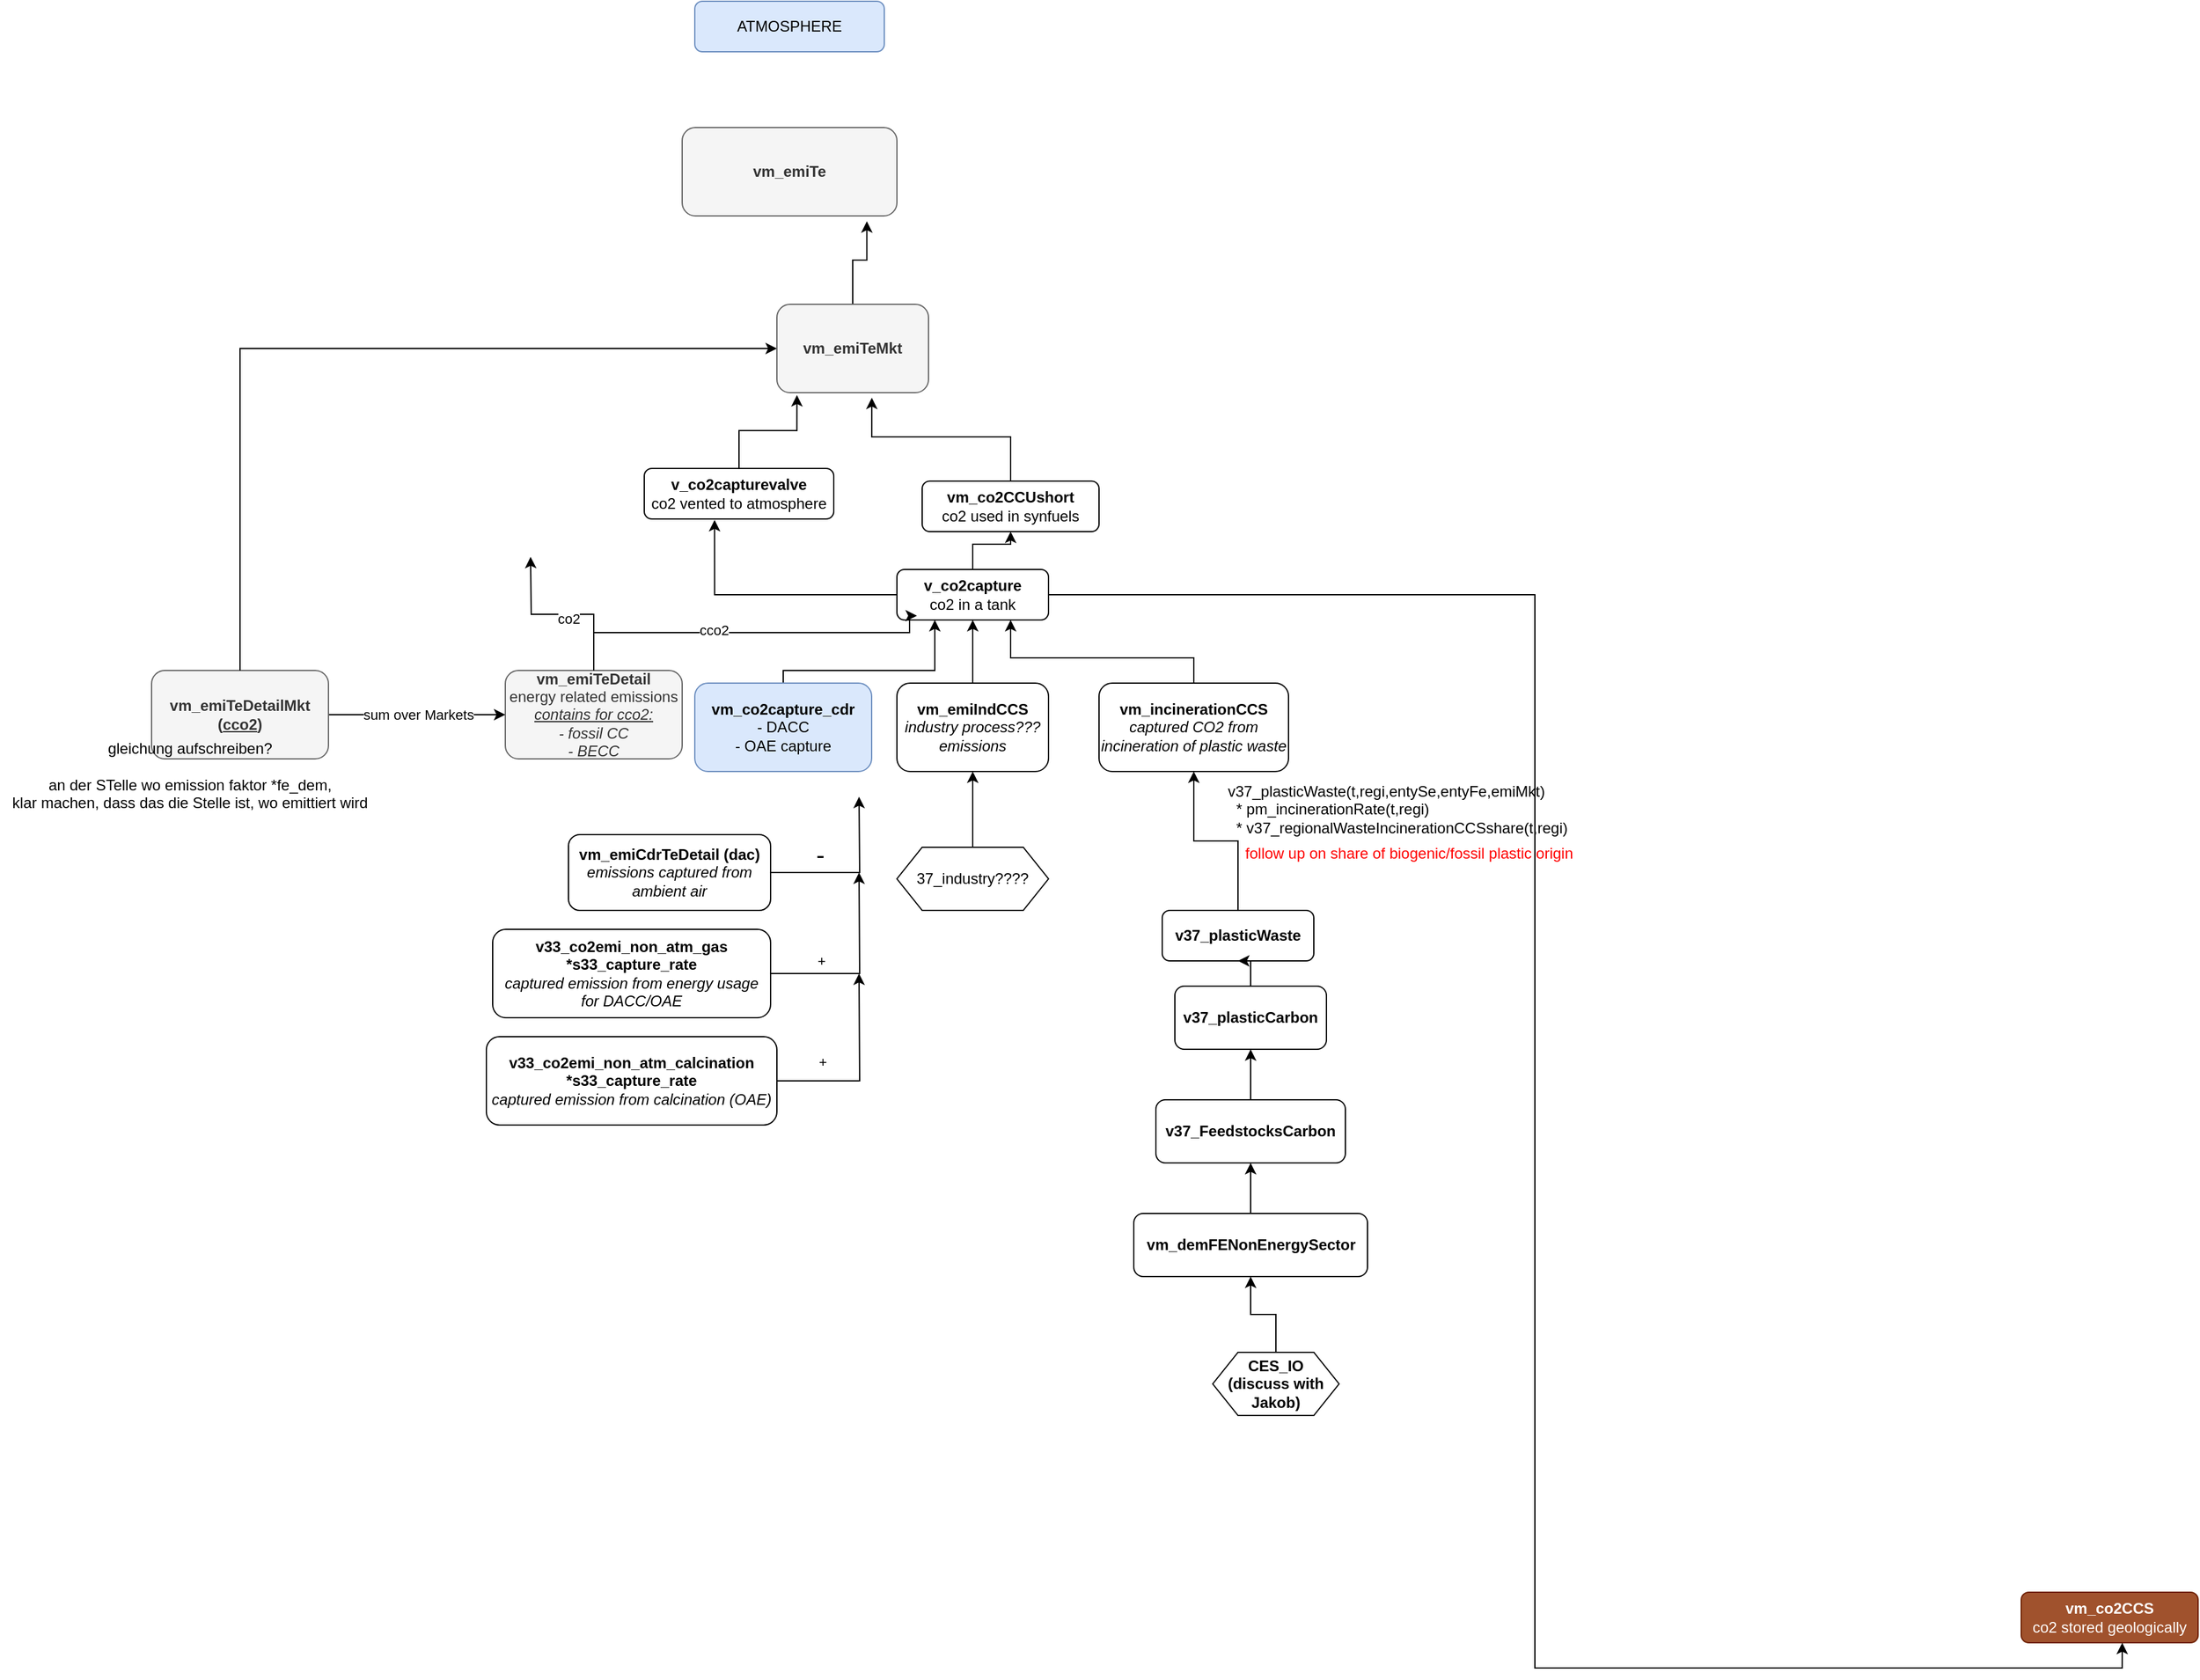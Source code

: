 <mxfile version="26.0.6">
  <diagram name="Page-1" id="E1Meq_LMT7FNtELlFsRH">
    <mxGraphModel dx="1827" dy="1765" grid="1" gridSize="10" guides="1" tooltips="1" connect="1" arrows="1" fold="1" page="1" pageScale="1" pageWidth="827" pageHeight="1169" math="0" shadow="0">
      <root>
        <mxCell id="0" />
        <mxCell id="1" parent="0" />
        <mxCell id="drSC2y-xerrCYag6_PCV-43" style="edgeStyle=orthogonalEdgeStyle;rounded=0;orthogonalLoop=1;jettySize=auto;html=1;entryX=0.5;entryY=1;entryDx=0;entryDy=0;" parent="1" source="drSC2y-xerrCYag6_PCV-1" target="drSC2y-xerrCYag6_PCV-40" edge="1">
          <mxGeometry relative="1" as="geometry" />
        </mxCell>
        <mxCell id="drSC2y-xerrCYag6_PCV-1" value="&lt;div&gt;&lt;b&gt;v_co2capture&lt;/b&gt;&lt;/div&gt;&lt;div&gt;co2 in a tank&lt;br&gt;&lt;/div&gt;" style="rounded=1;whiteSpace=wrap;html=1;" parent="1" vertex="1">
          <mxGeometry x="380" y="230" width="120" height="40" as="geometry" />
        </mxCell>
        <mxCell id="drSC2y-xerrCYag6_PCV-4" value="&lt;div&gt;&lt;b&gt;vm_emiTeDetail&lt;br&gt;&lt;/b&gt;&lt;/div&gt;&lt;div&gt;energy related emissions&lt;/div&gt;&lt;div&gt;&lt;i&gt;&lt;u&gt;contains for cco2:&lt;br&gt;&lt;/u&gt;&lt;/i&gt;&lt;/div&gt;&lt;div&gt;&lt;i&gt;- fossil CC&lt;/i&gt;&lt;/div&gt;&lt;div&gt;&lt;i&gt;- BECC&lt;/i&gt;&lt;/div&gt;" style="rounded=1;whiteSpace=wrap;html=1;fillColor=#f5f5f5;fontColor=#333333;strokeColor=#666666;" parent="1" vertex="1">
          <mxGeometry x="70" y="310" width="140" height="70" as="geometry" />
        </mxCell>
        <mxCell id="CKLRmlJu09OBUXcZ-omR-1" style="edgeStyle=orthogonalEdgeStyle;rounded=0;orthogonalLoop=1;jettySize=auto;html=1;entryX=0.25;entryY=1;entryDx=0;entryDy=0;" parent="1" source="drSC2y-xerrCYag6_PCV-6" target="drSC2y-xerrCYag6_PCV-1" edge="1">
          <mxGeometry relative="1" as="geometry">
            <Array as="points">
              <mxPoint x="290" y="310" />
              <mxPoint x="410" y="310" />
            </Array>
          </mxGeometry>
        </mxCell>
        <mxCell id="drSC2y-xerrCYag6_PCV-6" value="&lt;div&gt;&lt;b&gt;vm_co2capture_cdr&lt;/b&gt;&lt;/div&gt;&lt;div&gt;- DACC&lt;/div&gt;&lt;div&gt;- OAE capture&lt;br&gt;&lt;/div&gt;" style="rounded=1;whiteSpace=wrap;html=1;fillColor=#dae8fc;strokeColor=#6c8ebf;" parent="1" vertex="1">
          <mxGeometry x="220" y="320" width="140" height="70" as="geometry" />
        </mxCell>
        <mxCell id="CKLRmlJu09OBUXcZ-omR-2" style="edgeStyle=orthogonalEdgeStyle;rounded=0;orthogonalLoop=1;jettySize=auto;html=1;" parent="1" source="drSC2y-xerrCYag6_PCV-8" target="drSC2y-xerrCYag6_PCV-1" edge="1">
          <mxGeometry relative="1" as="geometry" />
        </mxCell>
        <mxCell id="drSC2y-xerrCYag6_PCV-8" value="&lt;div&gt;&lt;b&gt;vm_emiIndCCS&lt;/b&gt;&lt;/div&gt;&lt;div&gt;&lt;i&gt;industry process??? emissions&lt;b&gt;&lt;br&gt;&lt;/b&gt;&lt;/i&gt;&lt;/div&gt;" style="rounded=1;whiteSpace=wrap;html=1;" parent="1" vertex="1">
          <mxGeometry x="380" y="320" width="120" height="70" as="geometry" />
        </mxCell>
        <mxCell id="CKLRmlJu09OBUXcZ-omR-3" style="edgeStyle=orthogonalEdgeStyle;rounded=0;orthogonalLoop=1;jettySize=auto;html=1;entryX=0.75;entryY=1;entryDx=0;entryDy=0;" parent="1" source="drSC2y-xerrCYag6_PCV-10" target="drSC2y-xerrCYag6_PCV-1" edge="1">
          <mxGeometry relative="1" as="geometry">
            <Array as="points">
              <mxPoint x="615" y="300" />
              <mxPoint x="470" y="300" />
            </Array>
          </mxGeometry>
        </mxCell>
        <mxCell id="drSC2y-xerrCYag6_PCV-10" value="&lt;div&gt;&lt;b&gt;vm_incinerationCCS&lt;/b&gt;&lt;/div&gt;&lt;div&gt;&lt;i&gt;captured CO2 from incineration of plastic waste &lt;b&gt;&lt;br&gt;&lt;/b&gt;&lt;/i&gt;&lt;/div&gt;" style="rounded=1;whiteSpace=wrap;html=1;" parent="1" vertex="1">
          <mxGeometry x="540" y="320" width="150" height="70" as="geometry" />
        </mxCell>
        <mxCell id="drSC2y-xerrCYag6_PCV-12" value="&lt;div align=&quot;left&quot;&gt;v37_plasticWaste(t,regi,entySe,entyFe,emiMkt)&lt;br&gt;&amp;nbsp; * pm_incinerationRate(t,regi)&lt;br&gt;&amp;nbsp; * v37_regionalWasteIncinerationCCSshare(t,regi)&lt;/div&gt;" style="text;html=1;align=left;verticalAlign=middle;resizable=0;points=[];autosize=1;strokeColor=none;fillColor=none;" parent="1" vertex="1">
          <mxGeometry x="640" y="390" width="290" height="60" as="geometry" />
        </mxCell>
        <mxCell id="drSC2y-xerrCYag6_PCV-13" value="&lt;span style=&quot;color: light-dark(rgb(255, 0, 0), rgb(237, 237, 237));&quot;&gt;follow up on share of biogenic/fossil plastic origin&lt;/span&gt;" style="text;html=1;align=center;verticalAlign=middle;resizable=0;points=[];autosize=1;strokeColor=none;fillColor=none;" parent="1" vertex="1">
          <mxGeometry x="645" y="440" width="280" height="30" as="geometry" />
        </mxCell>
        <mxCell id="drSC2y-xerrCYag6_PCV-25" style="edgeStyle=orthogonalEdgeStyle;rounded=0;orthogonalLoop=1;jettySize=auto;html=1;" parent="1" source="drSC2y-xerrCYag6_PCV-14" target="drSC2y-xerrCYag6_PCV-10" edge="1">
          <mxGeometry relative="1" as="geometry" />
        </mxCell>
        <mxCell id="drSC2y-xerrCYag6_PCV-14" value="&lt;div&gt;&lt;b&gt;v37_plasticWaste&lt;/b&gt;&lt;/div&gt;" style="rounded=1;whiteSpace=wrap;html=1;" parent="1" vertex="1">
          <mxGeometry x="590" y="500" width="120" height="40" as="geometry" />
        </mxCell>
        <mxCell id="drSC2y-xerrCYag6_PCV-15" style="edgeStyle=orthogonalEdgeStyle;rounded=0;orthogonalLoop=1;jettySize=auto;html=1;exitX=0.5;exitY=1;exitDx=0;exitDy=0;" parent="1" source="drSC2y-xerrCYag6_PCV-14" target="drSC2y-xerrCYag6_PCV-14" edge="1">
          <mxGeometry relative="1" as="geometry" />
        </mxCell>
        <mxCell id="drSC2y-xerrCYag6_PCV-20" style="edgeStyle=orthogonalEdgeStyle;rounded=0;orthogonalLoop=1;jettySize=auto;html=1;" parent="1" source="drSC2y-xerrCYag6_PCV-16" target="drSC2y-xerrCYag6_PCV-14" edge="1">
          <mxGeometry relative="1" as="geometry" />
        </mxCell>
        <mxCell id="drSC2y-xerrCYag6_PCV-16" value="&lt;div&gt;&lt;b&gt;v37_plasticCarbon&lt;/b&gt;&lt;/div&gt;" style="rounded=1;whiteSpace=wrap;html=1;" parent="1" vertex="1">
          <mxGeometry x="600" y="560" width="120" height="50" as="geometry" />
        </mxCell>
        <mxCell id="drSC2y-xerrCYag6_PCV-19" style="edgeStyle=orthogonalEdgeStyle;rounded=0;orthogonalLoop=1;jettySize=auto;html=1;entryX=0.5;entryY=1;entryDx=0;entryDy=0;" parent="1" source="drSC2y-xerrCYag6_PCV-17" target="drSC2y-xerrCYag6_PCV-16" edge="1">
          <mxGeometry relative="1" as="geometry" />
        </mxCell>
        <mxCell id="drSC2y-xerrCYag6_PCV-17" value="&lt;div&gt;&lt;b&gt;v37_FeedstocksCarbon&lt;/b&gt;&lt;/div&gt;" style="rounded=1;whiteSpace=wrap;html=1;" parent="1" vertex="1">
          <mxGeometry x="585" y="650" width="150" height="50" as="geometry" />
        </mxCell>
        <mxCell id="drSC2y-xerrCYag6_PCV-22" style="edgeStyle=orthogonalEdgeStyle;rounded=0;orthogonalLoop=1;jettySize=auto;html=1;" parent="1" source="drSC2y-xerrCYag6_PCV-21" target="drSC2y-xerrCYag6_PCV-17" edge="1">
          <mxGeometry relative="1" as="geometry" />
        </mxCell>
        <mxCell id="drSC2y-xerrCYag6_PCV-21" value="&lt;div&gt;&lt;b&gt;vm_demFENonEnergySector&lt;/b&gt;&lt;/div&gt;" style="rounded=1;whiteSpace=wrap;html=1;" parent="1" vertex="1">
          <mxGeometry x="567.5" y="740" width="185" height="50" as="geometry" />
        </mxCell>
        <mxCell id="drSC2y-xerrCYag6_PCV-24" style="edgeStyle=orthogonalEdgeStyle;rounded=0;orthogonalLoop=1;jettySize=auto;html=1;" parent="1" source="drSC2y-xerrCYag6_PCV-23" target="drSC2y-xerrCYag6_PCV-21" edge="1">
          <mxGeometry relative="1" as="geometry" />
        </mxCell>
        <mxCell id="drSC2y-xerrCYag6_PCV-23" value="&lt;div&gt;&lt;b&gt;CES_IO&lt;/b&gt;&lt;/div&gt;&lt;div&gt;&lt;b&gt;(discuss with Jakob) &lt;br&gt;&lt;/b&gt;&lt;/div&gt;" style="shape=hexagon;perimeter=hexagonPerimeter2;whiteSpace=wrap;html=1;fixedSize=1;" parent="1" vertex="1">
          <mxGeometry x="630" y="850" width="100" height="50" as="geometry" />
        </mxCell>
        <mxCell id="drSC2y-xerrCYag6_PCV-27" style="edgeStyle=orthogonalEdgeStyle;rounded=0;orthogonalLoop=1;jettySize=auto;html=1;entryX=0.5;entryY=1;entryDx=0;entryDy=0;" parent="1" source="drSC2y-xerrCYag6_PCV-26" target="drSC2y-xerrCYag6_PCV-8" edge="1">
          <mxGeometry relative="1" as="geometry" />
        </mxCell>
        <mxCell id="drSC2y-xerrCYag6_PCV-26" value="37_industry????" style="shape=hexagon;perimeter=hexagonPerimeter2;whiteSpace=wrap;html=1;fixedSize=1;" parent="1" vertex="1">
          <mxGeometry x="380" y="450" width="120" height="50" as="geometry" />
        </mxCell>
        <mxCell id="drSC2y-xerrCYag6_PCV-31" style="edgeStyle=orthogonalEdgeStyle;rounded=0;orthogonalLoop=1;jettySize=auto;html=1;" parent="1" source="drSC2y-xerrCYag6_PCV-28" edge="1">
          <mxGeometry relative="1" as="geometry">
            <mxPoint x="350" y="410.0" as="targetPoint" />
          </mxGeometry>
        </mxCell>
        <mxCell id="drSC2y-xerrCYag6_PCV-36" value="&lt;font style=&quot;font-size: 20px;&quot;&gt;-&lt;/font&gt;" style="edgeLabel;html=1;align=center;verticalAlign=middle;resizable=0;points=[];" parent="drSC2y-xerrCYag6_PCV-31" vertex="1" connectable="0">
          <mxGeometry x="-0.346" y="-1" relative="1" as="geometry">
            <mxPoint x="-4" y="-16" as="offset" />
          </mxGeometry>
        </mxCell>
        <mxCell id="drSC2y-xerrCYag6_PCV-28" value="&lt;div&gt;&lt;b&gt;vm_emiCdrTeDetail (dac)&lt;br&gt;&lt;/b&gt;&lt;/div&gt;&lt;div&gt;&lt;i&gt;emissions captured from ambient air&lt;b&gt;&lt;br&gt;&lt;/b&gt;&lt;/i&gt;&lt;/div&gt;" style="rounded=1;whiteSpace=wrap;html=1;" parent="1" vertex="1">
          <mxGeometry x="120" y="440" width="160" height="60" as="geometry" />
        </mxCell>
        <mxCell id="drSC2y-xerrCYag6_PCV-32" style="edgeStyle=orthogonalEdgeStyle;rounded=0;orthogonalLoop=1;jettySize=auto;html=1;" parent="1" source="drSC2y-xerrCYag6_PCV-29" edge="1">
          <mxGeometry relative="1" as="geometry">
            <mxPoint x="350" y="470.0" as="targetPoint" />
          </mxGeometry>
        </mxCell>
        <mxCell id="drSC2y-xerrCYag6_PCV-37" value="+" style="edgeLabel;html=1;align=center;verticalAlign=middle;resizable=0;points=[];" parent="drSC2y-xerrCYag6_PCV-32" vertex="1" connectable="0">
          <mxGeometry x="-0.375" y="3" relative="1" as="geometry">
            <mxPoint x="-7" y="-7" as="offset" />
          </mxGeometry>
        </mxCell>
        <mxCell id="drSC2y-xerrCYag6_PCV-29" value="&lt;div&gt;&lt;b&gt;v33_co2emi_non_atm_gas&lt;/b&gt;&lt;/div&gt;&lt;div&gt;&lt;b&gt;*s33_capture_rate&lt;br&gt;&lt;/b&gt;&lt;/div&gt;&lt;div&gt;&lt;i&gt;captured emission from energy usage for DACC/OAE&lt;b&gt;&lt;br&gt;&lt;/b&gt;&lt;/i&gt;&lt;/div&gt;" style="rounded=1;whiteSpace=wrap;html=1;" parent="1" vertex="1">
          <mxGeometry x="60" y="515" width="220" height="70" as="geometry" />
        </mxCell>
        <mxCell id="drSC2y-xerrCYag6_PCV-35" style="edgeStyle=orthogonalEdgeStyle;rounded=0;orthogonalLoop=1;jettySize=auto;html=1;" parent="1" source="drSC2y-xerrCYag6_PCV-30" edge="1">
          <mxGeometry relative="1" as="geometry">
            <mxPoint x="350" y="550" as="targetPoint" />
          </mxGeometry>
        </mxCell>
        <mxCell id="drSC2y-xerrCYag6_PCV-38" value="+" style="edgeLabel;html=1;align=center;verticalAlign=middle;resizable=0;points=[];" parent="drSC2y-xerrCYag6_PCV-35" vertex="1" connectable="0">
          <mxGeometry x="-0.478" y="-1" relative="1" as="geometry">
            <mxPoint x="-4" y="-16" as="offset" />
          </mxGeometry>
        </mxCell>
        <mxCell id="drSC2y-xerrCYag6_PCV-30" value="&lt;div&gt;&lt;b&gt;v33_co2emi_non_atm_calcination&lt;/b&gt;&lt;/div&gt;&lt;div&gt;&lt;b&gt;*s33_capture_rate&lt;br&gt;&lt;/b&gt;&lt;/div&gt;&lt;div&gt;&lt;i&gt;captured emission from calcination (OAE)&lt;b&gt;&lt;br&gt;&lt;/b&gt;&lt;/i&gt;&lt;/div&gt;" style="rounded=1;whiteSpace=wrap;html=1;" parent="1" vertex="1">
          <mxGeometry x="55" y="600" width="230" height="70" as="geometry" />
        </mxCell>
        <mxCell id="drSC2y-xerrCYag6_PCV-39" value="&lt;div&gt;&lt;b&gt;vm_co2CCS&lt;/b&gt;&lt;/div&gt;&lt;div&gt;co2 stored geologically&lt;br&gt;&lt;/div&gt;" style="rounded=1;whiteSpace=wrap;html=1;fillColor=#a0522d;fontColor=#ffffff;strokeColor=#6D1F00;" parent="1" vertex="1">
          <mxGeometry x="1270" y="1040" width="140" height="40" as="geometry" />
        </mxCell>
        <mxCell id="drSC2y-xerrCYag6_PCV-40" value="&lt;div&gt;&lt;b&gt;vm_co2CCUshort&lt;/b&gt;&lt;/div&gt;&lt;div&gt;co2 used in synfuels&lt;br&gt;&lt;/div&gt;" style="rounded=1;whiteSpace=wrap;html=1;" parent="1" vertex="1">
          <mxGeometry x="400" y="160" width="140" height="40" as="geometry" />
        </mxCell>
        <mxCell id="drSC2y-xerrCYag6_PCV-42" style="edgeStyle=orthogonalEdgeStyle;rounded=0;orthogonalLoop=1;jettySize=auto;html=1;entryX=0.571;entryY=1;entryDx=0;entryDy=0;entryPerimeter=0;" parent="1" source="drSC2y-xerrCYag6_PCV-1" target="drSC2y-xerrCYag6_PCV-39" edge="1">
          <mxGeometry relative="1" as="geometry" />
        </mxCell>
        <mxCell id="drSC2y-xerrCYag6_PCV-44" style="edgeStyle=orthogonalEdgeStyle;rounded=0;orthogonalLoop=1;jettySize=auto;html=1;entryX=0.371;entryY=1.019;entryDx=0;entryDy=0;entryPerimeter=0;" parent="1" source="drSC2y-xerrCYag6_PCV-1" target="drSC2y-xerrCYag6_PCV-41" edge="1">
          <mxGeometry relative="1" as="geometry" />
        </mxCell>
        <mxCell id="drSC2y-xerrCYag6_PCV-46" style="edgeStyle=orthogonalEdgeStyle;rounded=0;orthogonalLoop=1;jettySize=auto;html=1;entryX=0.132;entryY=1.027;entryDx=0;entryDy=0;entryPerimeter=0;" parent="1" source="drSC2y-xerrCYag6_PCV-41" target="drSC2y-xerrCYag6_PCV-58" edge="1">
          <mxGeometry relative="1" as="geometry">
            <mxPoint x="-70" y="170" as="targetPoint" />
          </mxGeometry>
        </mxCell>
        <mxCell id="drSC2y-xerrCYag6_PCV-49" value="ATMOSPHERE" style="rounded=1;whiteSpace=wrap;html=1;fillColor=#dae8fc;strokeColor=#6c8ebf;" parent="1" vertex="1">
          <mxGeometry x="220" y="-220" width="150" height="40" as="geometry" />
        </mxCell>
        <mxCell id="drSC2y-xerrCYag6_PCV-52" style="edgeStyle=orthogonalEdgeStyle;rounded=0;orthogonalLoop=1;jettySize=auto;html=1;entryX=0;entryY=0.5;entryDx=0;entryDy=0;" parent="1" source="drSC2y-xerrCYag6_PCV-51" target="drSC2y-xerrCYag6_PCV-4" edge="1">
          <mxGeometry relative="1" as="geometry" />
        </mxCell>
        <mxCell id="drSC2y-xerrCYag6_PCV-53" value="sum over Markets" style="edgeLabel;html=1;align=center;verticalAlign=middle;resizable=0;points=[];" parent="drSC2y-xerrCYag6_PCV-52" vertex="1" connectable="0">
          <mxGeometry x="0.193" y="-1" relative="1" as="geometry">
            <mxPoint x="-13" y="-1" as="offset" />
          </mxGeometry>
        </mxCell>
        <mxCell id="drSC2y-xerrCYag6_PCV-51" value="&lt;div&gt;&lt;b&gt;vm_emiTeDetailMkt (&lt;u&gt;cco2&lt;/u&gt;)&lt;br&gt;&lt;/b&gt;&lt;/div&gt;" style="rounded=1;whiteSpace=wrap;html=1;fillColor=#f5f5f5;fontColor=#333333;strokeColor=#666666;" parent="1" vertex="1">
          <mxGeometry x="-210" y="310" width="140" height="70" as="geometry" />
        </mxCell>
        <mxCell id="drSC2y-xerrCYag6_PCV-54" style="edgeStyle=orthogonalEdgeStyle;rounded=0;orthogonalLoop=1;jettySize=auto;html=1;entryX=0.132;entryY=0.916;entryDx=0;entryDy=0;entryPerimeter=0;" parent="1" source="drSC2y-xerrCYag6_PCV-4" target="drSC2y-xerrCYag6_PCV-1" edge="1">
          <mxGeometry relative="1" as="geometry">
            <Array as="points">
              <mxPoint x="140" y="280" />
              <mxPoint x="390" y="280" />
              <mxPoint x="390" y="267" />
            </Array>
          </mxGeometry>
        </mxCell>
        <mxCell id="drSC2y-xerrCYag6_PCV-55" value="cco2" style="edgeLabel;html=1;align=center;verticalAlign=middle;resizable=0;points=[];" parent="drSC2y-xerrCYag6_PCV-54" vertex="1" connectable="0">
          <mxGeometry x="-0.167" y="2" relative="1" as="geometry">
            <mxPoint as="offset" />
          </mxGeometry>
        </mxCell>
        <mxCell id="drSC2y-xerrCYag6_PCV-56" style="edgeStyle=orthogonalEdgeStyle;rounded=0;orthogonalLoop=1;jettySize=auto;html=1;" parent="1" source="drSC2y-xerrCYag6_PCV-4" edge="1">
          <mxGeometry relative="1" as="geometry">
            <mxPoint x="90" y="220" as="targetPoint" />
          </mxGeometry>
        </mxCell>
        <mxCell id="drSC2y-xerrCYag6_PCV-57" value="co2" style="edgeLabel;html=1;align=center;verticalAlign=middle;resizable=0;points=[];" parent="drSC2y-xerrCYag6_PCV-56" vertex="1" connectable="0">
          <mxGeometry x="-0.644" y="-2" relative="1" as="geometry">
            <mxPoint x="-22" y="-16" as="offset" />
          </mxGeometry>
        </mxCell>
        <mxCell id="drSC2y-xerrCYag6_PCV-60" style="edgeStyle=orthogonalEdgeStyle;rounded=0;orthogonalLoop=1;jettySize=auto;html=1;entryX=0.86;entryY=1.061;entryDx=0;entryDy=0;entryPerimeter=0;" parent="1" source="drSC2y-xerrCYag6_PCV-58" target="drSC2y-xerrCYag6_PCV-59" edge="1">
          <mxGeometry relative="1" as="geometry" />
        </mxCell>
        <mxCell id="drSC2y-xerrCYag6_PCV-65" style="edgeStyle=orthogonalEdgeStyle;rounded=0;orthogonalLoop=1;jettySize=auto;html=1;startArrow=classic;startFill=1;endArrow=none;endFill=0;" parent="1" source="drSC2y-xerrCYag6_PCV-58" target="drSC2y-xerrCYag6_PCV-51" edge="1">
          <mxGeometry relative="1" as="geometry" />
        </mxCell>
        <mxCell id="drSC2y-xerrCYag6_PCV-58" value="&lt;div&gt;&lt;b&gt;vm_emiTeMkt&lt;br&gt;&lt;/b&gt;&lt;/div&gt;" style="rounded=1;whiteSpace=wrap;html=1;fillColor=#f5f5f5;fontColor=#333333;strokeColor=#666666;" parent="1" vertex="1">
          <mxGeometry x="285" y="20" width="120" height="70" as="geometry" />
        </mxCell>
        <mxCell id="drSC2y-xerrCYag6_PCV-59" value="&lt;div&gt;&lt;b&gt;vm_emiTe&lt;br&gt;&lt;/b&gt;&lt;/div&gt;" style="rounded=1;whiteSpace=wrap;html=1;fillColor=#f5f5f5;fontColor=#333333;strokeColor=#666666;" parent="1" vertex="1">
          <mxGeometry x="210" y="-120" width="170" height="70" as="geometry" />
        </mxCell>
        <mxCell id="drSC2y-xerrCYag6_PCV-63" value="" style="edgeStyle=orthogonalEdgeStyle;rounded=0;orthogonalLoop=1;jettySize=auto;html=1;entryX=0.626;entryY=1.057;entryDx=0;entryDy=0;entryPerimeter=0;" parent="1" source="drSC2y-xerrCYag6_PCV-40" target="drSC2y-xerrCYag6_PCV-58" edge="1">
          <mxGeometry relative="1" as="geometry">
            <mxPoint x="400" y="180" as="sourcePoint" />
            <mxPoint x="-73" y="120" as="targetPoint" />
          </mxGeometry>
        </mxCell>
        <mxCell id="drSC2y-xerrCYag6_PCV-41" value="&lt;div&gt;&lt;b&gt;v_co2capturevalve&lt;/b&gt;&lt;/div&gt;&lt;div&gt;co2 vented to atmosphere&lt;br&gt;&lt;/div&gt;" style="rounded=1;whiteSpace=wrap;html=1;" parent="1" vertex="1">
          <mxGeometry x="180" y="150" width="150" height="40" as="geometry" />
        </mxCell>
        <mxCell id="0NjR7f3C7gT_2IM5YjhE-1" value="&lt;div&gt;gleichung aufschreiben?&lt;/div&gt;&lt;div&gt;&lt;br&gt;&lt;/div&gt;&lt;div&gt;an der STelle wo emission faktor *fe_dem, &lt;br&gt;&lt;/div&gt;&lt;div&gt;klar machen, dass das die Stelle ist, wo emittiert wird&lt;br&gt;&lt;/div&gt;" style="text;html=1;align=center;verticalAlign=middle;resizable=0;points=[];autosize=1;strokeColor=none;fillColor=none;" vertex="1" parent="1">
          <mxGeometry x="-330" y="358" width="300" height="70" as="geometry" />
        </mxCell>
      </root>
    </mxGraphModel>
  </diagram>
</mxfile>
